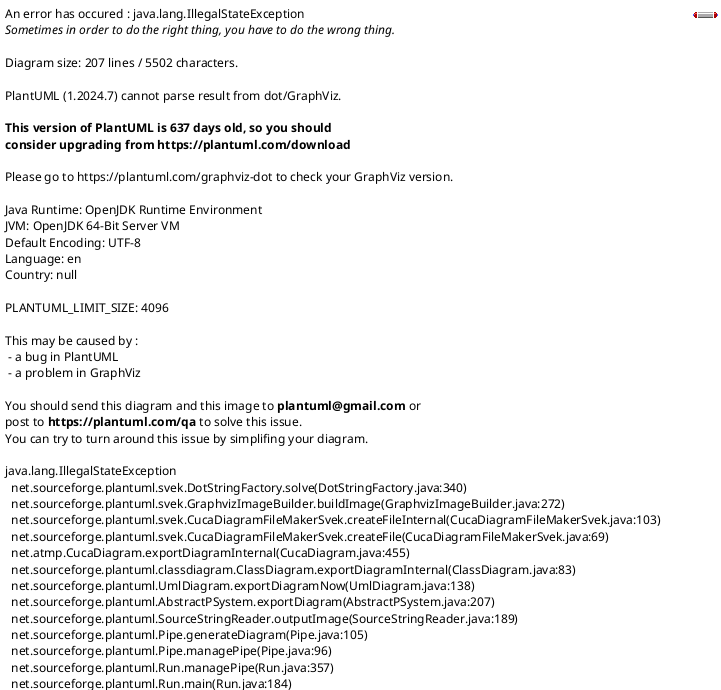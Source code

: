 @startuml

together {
    class Dialog {
        -m_game : PoolGame
        -m_framerateTimer : QTimer
        -m_timestepTimer : QTimer
        --
        +start() : void
        #paintEvent(QPaintEvent) : void
        #event(QEvent) : bool
        --slots--
        +runSimulationStep() : void
    }
    
    abstract PoolGame <<abstract>> {
        #m_table : Table
        #m_ball : vector<Ball>
        #m_cueball : Ball *alias
        +{abstract} simulateTimeStep(float) : void
        +{abstract} draw(QPainter) : void
        +{abstract} handleEvent(QEvent) : void
        #collisionVector(Ball, Ball) : QVector2D
        #collisionVector(Table, Ball) : QVector2D
        #isContained(Ball, QVector2D pos, double radius) : boolean
    }
    
    abstract class Ball <<abstract>> {
        #m_position : QVector2D 
        #m_velocity : QVector2D 
        #m_radius : float
        #m_mass : float
        
        +{abstract} changePosition(QVector2D deltaP) : void
        +{abstract} changeVelocity(QVector2D deltaX) : void
        +{abstract} daw(QPainter) : void
        +{abstract} move(float dtime) : void
        +various getters() and setters()
    }
    
    abstract class Table <<abstract>> {
        #m_width : float
        #m_height : float
        #m_friction : float
        
        +{abstract} daw(QPainter) : void
        +various getters()
    }
    
    class BasePool {
        +simulateTimeStep(float) : void
        +draw(QPainter) : void
        +size() : QSize
        -resolveBallCollision(Ball, Ball, collisionVector) : void
        -resolveTableCollision(Ball, collisionVector) : void
    }
    
    class StageOneBall {
        -m_colour : QColor
        +setColor(QColor) : void
        +colour() : const QColor&
    }
    
    class StageOneTable {
        -m_colour : QColor
        +draw(QPainter) : void
    }
    
    
    class Initializer {
        +PoolGame createPoolgame(string path)
    }
    
    class GameBuilder {
        -m_table : Table
        -m_ball : vector<Ball>
        -m_factory : AbstractFactory
        
        +addBall(QJsonObject spec) : void
        +buildTable(QJsonObject spec) : void
        +getGame() : PoolGame
    }
    
    interface AbstractFactory <<interface>> {
        +{abstract} Ball makeBall(QJsonObject spec) :
        +{abstract} Table makeTable(QJsonObject spec) :
    }
    
    class StageOneFactory {
        +makeBall(QJsonObject spec) : Ball
        +makeTable(QJsonObject spec) : Table
    }
    
    
}
    
together {
    
    abstract GameFeature <<abstract>> {
        -m_game : PoolGame
        +draw(QPainter) : void
        +simulateTimeStep(float) : void
        +handleEvent(QEvent) : void
    }
    
    class CueBallControlFeature {
        -m_clickCoord : Pair<QVector2D, QVector2D> 
        +handleEvent(QEvent) : void
        +simulateTimeStep(float) : void
        +draw(QPainter) : void
    }
    
    class ExplodingBallFeature {
        +handleEvent(QEvent) : void
        +simulateTimeStep(float) : void
        +draw(QPainter) : void
    }
    
    class PocketInteractionFeature {
        +handleEvent(QEvent) : void
        +simulateTimeStep(float) : void
        +draw(QPainter) : void
    }
    
    class MatryoshkaBall {
        -m_colour : QColor
        -m_strength : double
        -m_nested : vector<Ball>
        -{static} m_showNested : boolean
        
        +draw(QPainter) : void
        +setColor(QColor) : void
        +nestedBalls() : vector<Ball>&
        +{static} toggleInnerVisibility() : void
    }
    
    class PocketedTable {
        -m_pockets : vector<Pair<QVector2D, float>>
        -m_color : QColor
        
        +draw(QPainter) : void
        +addPocket(QVector2D centre, float radius) : void
        +clearPockets() : void
    }
    class StageTwoFactory {
        + makeBall(QJsonObject spec) : Ball
        + makeTAble(QJsonObject spec) : Table
    }
}

Initializer                 --->    GameBuilder

Dialog                      *---    PoolGame
PoolGame                    *---    Ball
PoolGame                    *---    Table

PoolGame                    <|-r    BasePool
PoolGame                    <|--    GameFeature
PoolGame                    -r-*    GameFeature

GameFeature                 <|-l    CueBallControlFeature
GameFeature                 <|--    PocketInteractionFeature
GameFeature                 <|--    ExplodingBallFeature

Ball                        <|..    StageOneBall
Ball                        <|..    MatryoshkaBall
Ball                        ---*    MatryoshkaBall
Table                       <|..    StageOneTable
Table                       <|..    PocketedTable

ExplodingBallFeature        --->    MatryoshkaBall
PocketInteractionFeature    --->    PocketedTable

GameBuilder                 *---    AbstractFactory
GameBuilder                 ...>    PoolGame

StageOneFactory             ..|>    AbstractFactory
StageTwoFactory             ..|>    AbstractFactory

StageOneBall                <...    StageOneFactory
StageOneTable               <...    StageOneFactory

PocketedTable               <...    StageTwoFactory
MatryoshkaBall              <...    StageTwoFactory

class Key #ffee77 {
	+public
	#protected
	-private
	+publiic method()
	#protected method()
	-private method()
	{abstract} virtual method()
	{static} static
}

Key -[hidden]- GameFeature

skinparam Class {
	BackgroundColor<<abstract>> PaleGreen
	BackgroundColor<<interface>> PowderBlue
}

hide circle
hide empty members

@enduml
